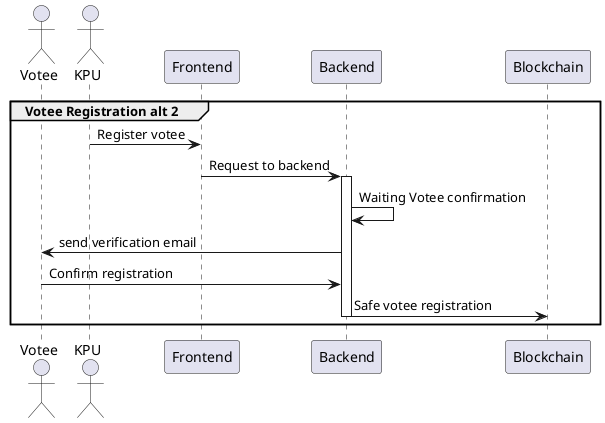 @startuml global sequence diagram
skinparam maxMessageSize 300
' actor "Voter" as user1
actor "Votee" as user2
actor "KPU" as user3
participant "Frontend" as system1
participant "Backend" as system2
participant "Blockchain" as system3

group Votee Registration alt 2
    user3 -> system1: Register votee
    system1 -> system2: Request to backend
    activate system2
    system2 -> system2: Waiting Votee confirmation
    system2 -> user2: send verification email
    user2 -> system2: Confirm registration
    system2 -> system3: Safe votee registration
    deactivate system2
    

end
@enduml